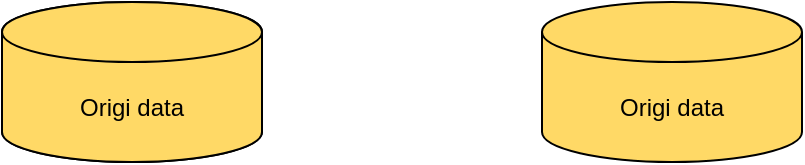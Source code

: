 <mxfile version="14.7.3" type="github">
  <diagram id="r0_OtTjxxLFYF3EnkZ2t" name="Page-1">
    <mxGraphModel dx="1038" dy="547" grid="1" gridSize="10" guides="1" tooltips="1" connect="1" arrows="1" fold="1" page="1" pageScale="1" pageWidth="827" pageHeight="1169" math="0" shadow="0">
      <root>
        <mxCell id="0" />
        <mxCell id="1" parent="0" />
        <mxCell id="82LwOxKId_zlGsn1i3E0-1" value="Origi data" style="shape=cylinder3;whiteSpace=wrap;html=1;boundedLbl=1;backgroundOutline=1;size=15;fillColor=#FFD966;" vertex="1" parent="1">
          <mxGeometry x="210" y="290" width="130" height="80" as="geometry" />
        </mxCell>
        <mxCell id="82LwOxKId_zlGsn1i3E0-2" value="Origi data" style="shape=cylinder3;whiteSpace=wrap;html=1;boundedLbl=1;backgroundOutline=1;size=15;fillColor=#FFD966;" vertex="1" parent="1">
          <mxGeometry x="210" y="290" width="130" height="80" as="geometry" />
        </mxCell>
        <mxCell id="82LwOxKId_zlGsn1i3E0-3" value="Origi data" style="shape=cylinder3;whiteSpace=wrap;html=1;boundedLbl=1;backgroundOutline=1;size=15;fillColor=#FFD966;" vertex="1" parent="1">
          <mxGeometry x="480" y="290" width="130" height="80" as="geometry" />
        </mxCell>
      </root>
    </mxGraphModel>
  </diagram>
</mxfile>
